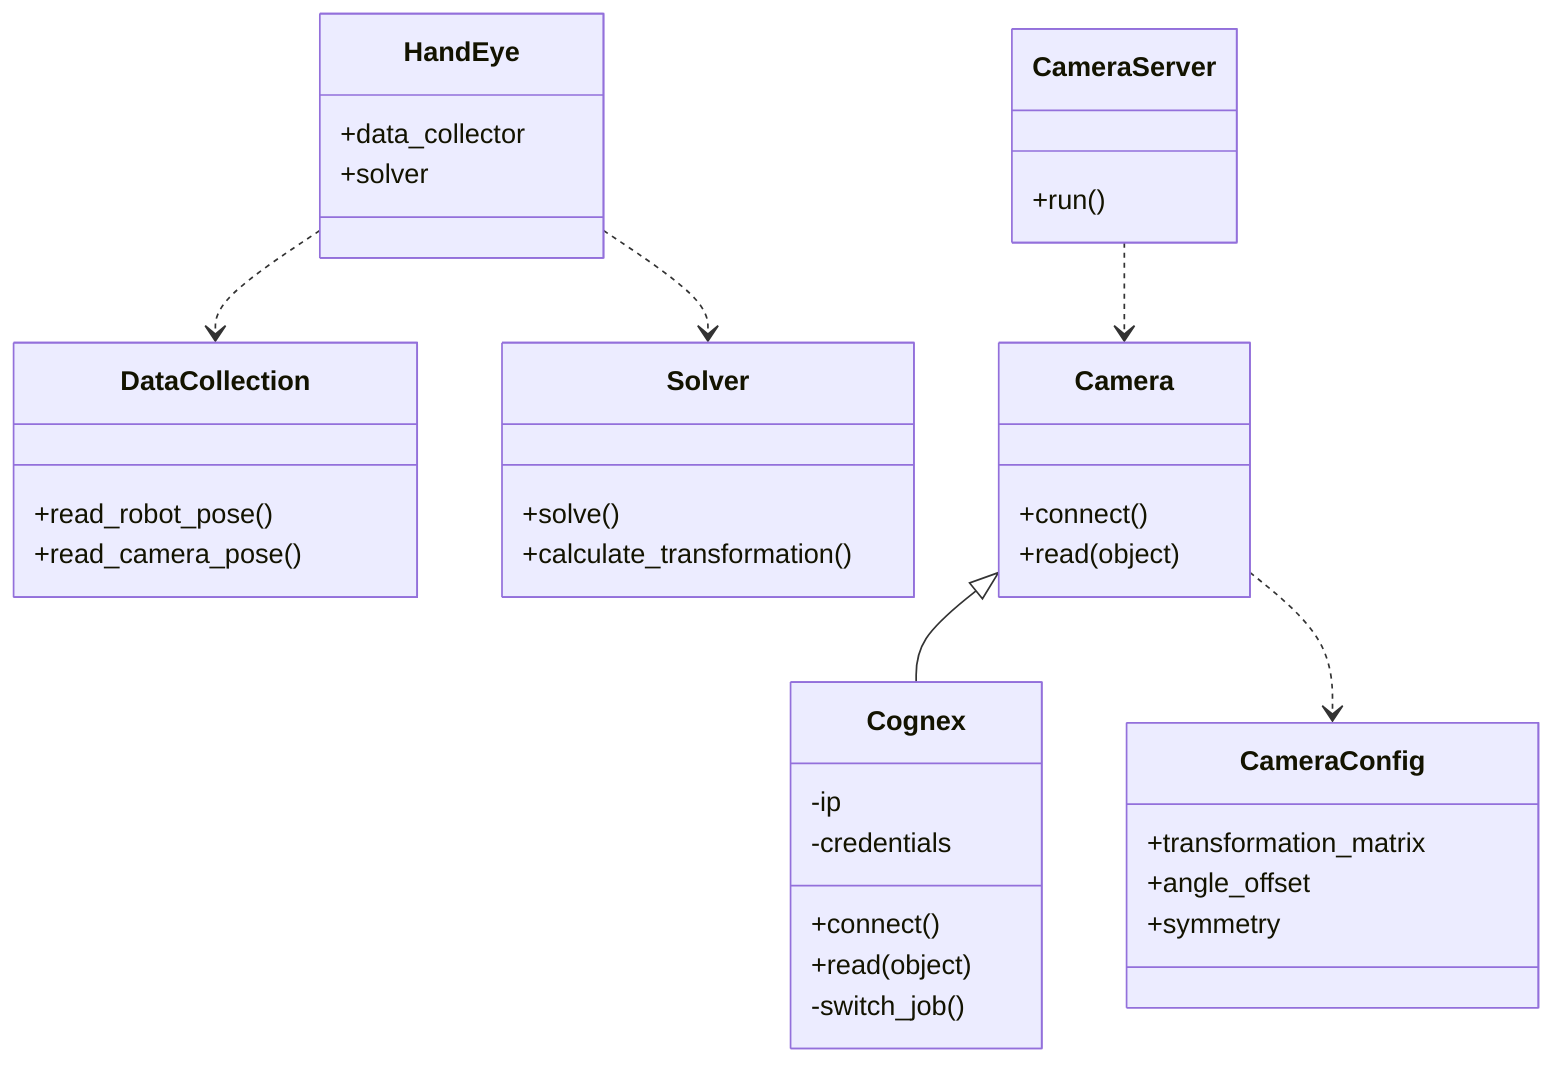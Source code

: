 classDiagram
    class HandEye {
        +data_collector
        +solver
    }
    %% class Calibration {
    %%     +transform()
    %%     -_fill_pose_template()
    %%     -_rotate_around_z()
    %%     -_normalize_angle()
    %% }

    class Cognex {
        -ip
        -credentials
        +connect()
        +read(object)
        -switch_job()
    }
    %% HandEye
    class DataCollection {
        +read_robot_pose()
        +read_camera_pose()
    }

    class Solver {
        +solve()
        +calculate_transformation()
    }

    class CameraServer {
        +run()
    }

    class CameraConfig {
        +transformation_matrix
        +angle_offset
        +symmetry
    }

    class Camera {
        +connect()
        +read(object)
    }

    %% CameraConfig ..> Calibration
    HandEye ..> DataCollection
    HandEye ..> Solver
    Camera <|-- Cognex
    CameraServer ..> Camera
    Camera ..> CameraConfig
    %% Solver --> CameraConfig : updates
